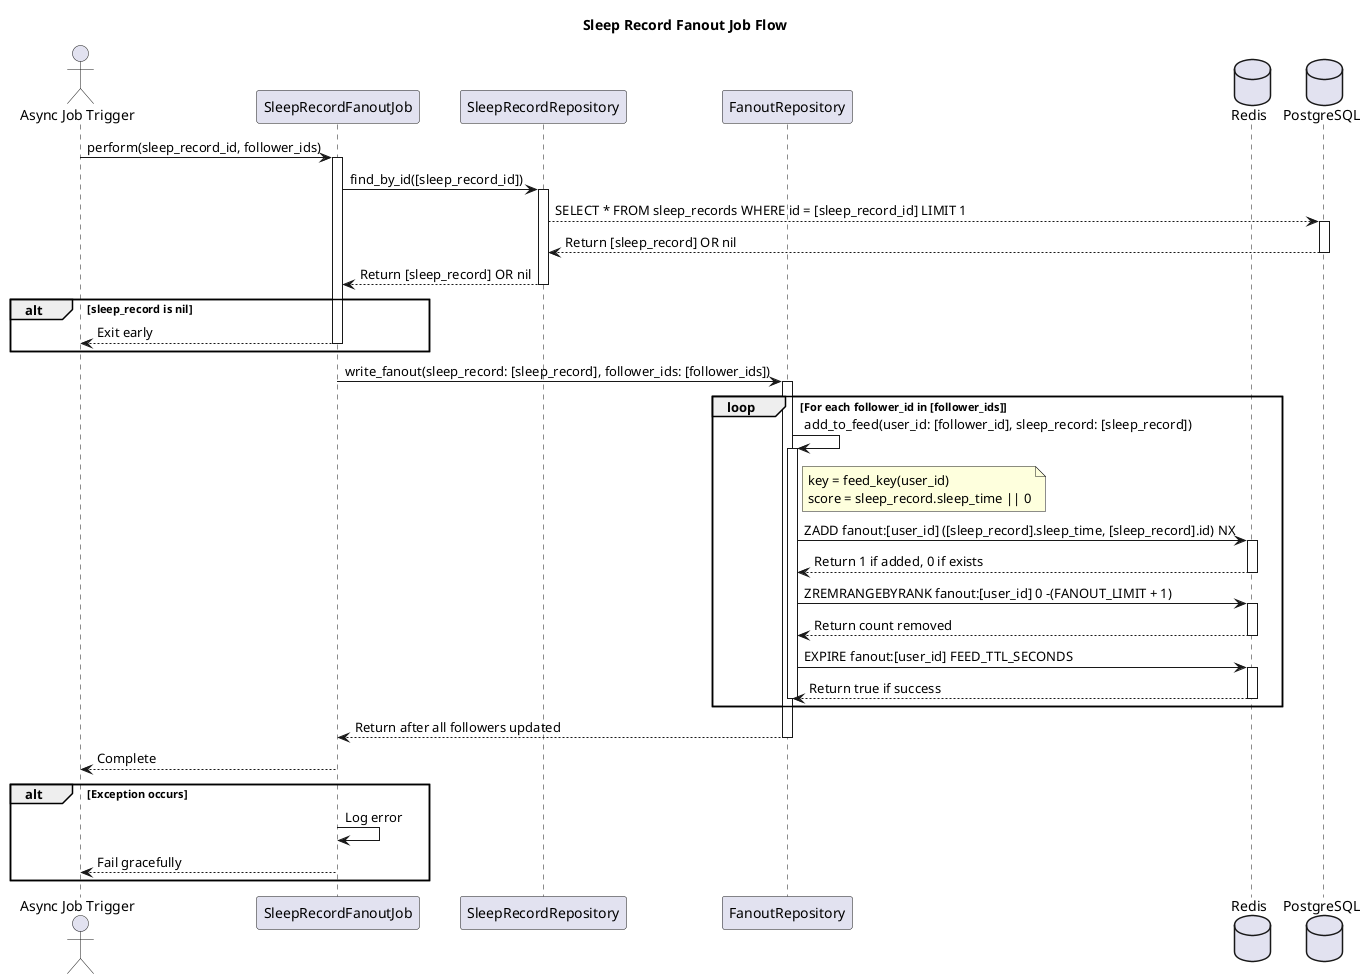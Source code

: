 @startuml SleepRecordFanoutJobFlow
title Sleep Record Fanout Job Flow

actor "Async Job Trigger" as Trigger
participant "SleepRecordFanoutJob" as Job
participant "SleepRecordRepository" as SleepRecordRepository
participant "FanoutRepository" as FanoutRepository
database "Redis" as Cache
database "PostgreSQL" as DB

Trigger -> Job: perform(sleep_record_id, follower_ids)
activate Job

Job -> SleepRecordRepository: find_by_id([sleep_record_id])
activate SleepRecordRepository
SleepRecordRepository --> DB: SELECT * FROM sleep_records WHERE id = [sleep_record_id] LIMIT 1
activate DB
DB --> SleepRecordRepository: Return [sleep_record] OR nil
deactivate DB
SleepRecordRepository --> Job: Return [sleep_record] OR nil
deactivate SleepRecordRepository

alt sleep_record is nil
    Job --> Trigger: Exit early
    deactivate Job
end

Job -> FanoutRepository: write_fanout(sleep_record: [sleep_record], follower_ids: [follower_ids])
activate FanoutRepository

loop For each follower_id in [follower_ids]
    FanoutRepository -> FanoutRepository: add_to_feed(user_id: [follower_id], sleep_record: [sleep_record])
    activate FanoutRepository

    note right of FanoutRepository
        key = feed_key(user_id)
        score = sleep_record.sleep_time || 0
    end note

    FanoutRepository -> Cache: ZADD fanout:[user_id] ([sleep_record].sleep_time, [sleep_record].id) NX
    activate Cache
    Cache --> FanoutRepository: Return 1 if added, 0 if exists
    deactivate Cache

    FanoutRepository -> Cache: ZREMRANGEBYRANK fanout:[user_id] 0 -(FANOUT_LIMIT + 1)
    activate Cache
    Cache --> FanoutRepository: Return count removed
    deactivate Cache

    FanoutRepository -> Cache: EXPIRE fanout:[user_id] FEED_TTL_SECONDS
    activate Cache
    Cache --> FanoutRepository: Return true if success
    deactivate Cache

    deactivate FanoutRepository
end

FanoutRepository --> Job: Return after all followers updated
deactivate FanoutRepository

Job --> Trigger: Complete
deactivate Job

alt Exception occurs
    Job -> Job: Log error
    Job --> Trigger: Fail gracefully
    deactivate Job
end

@enduml
